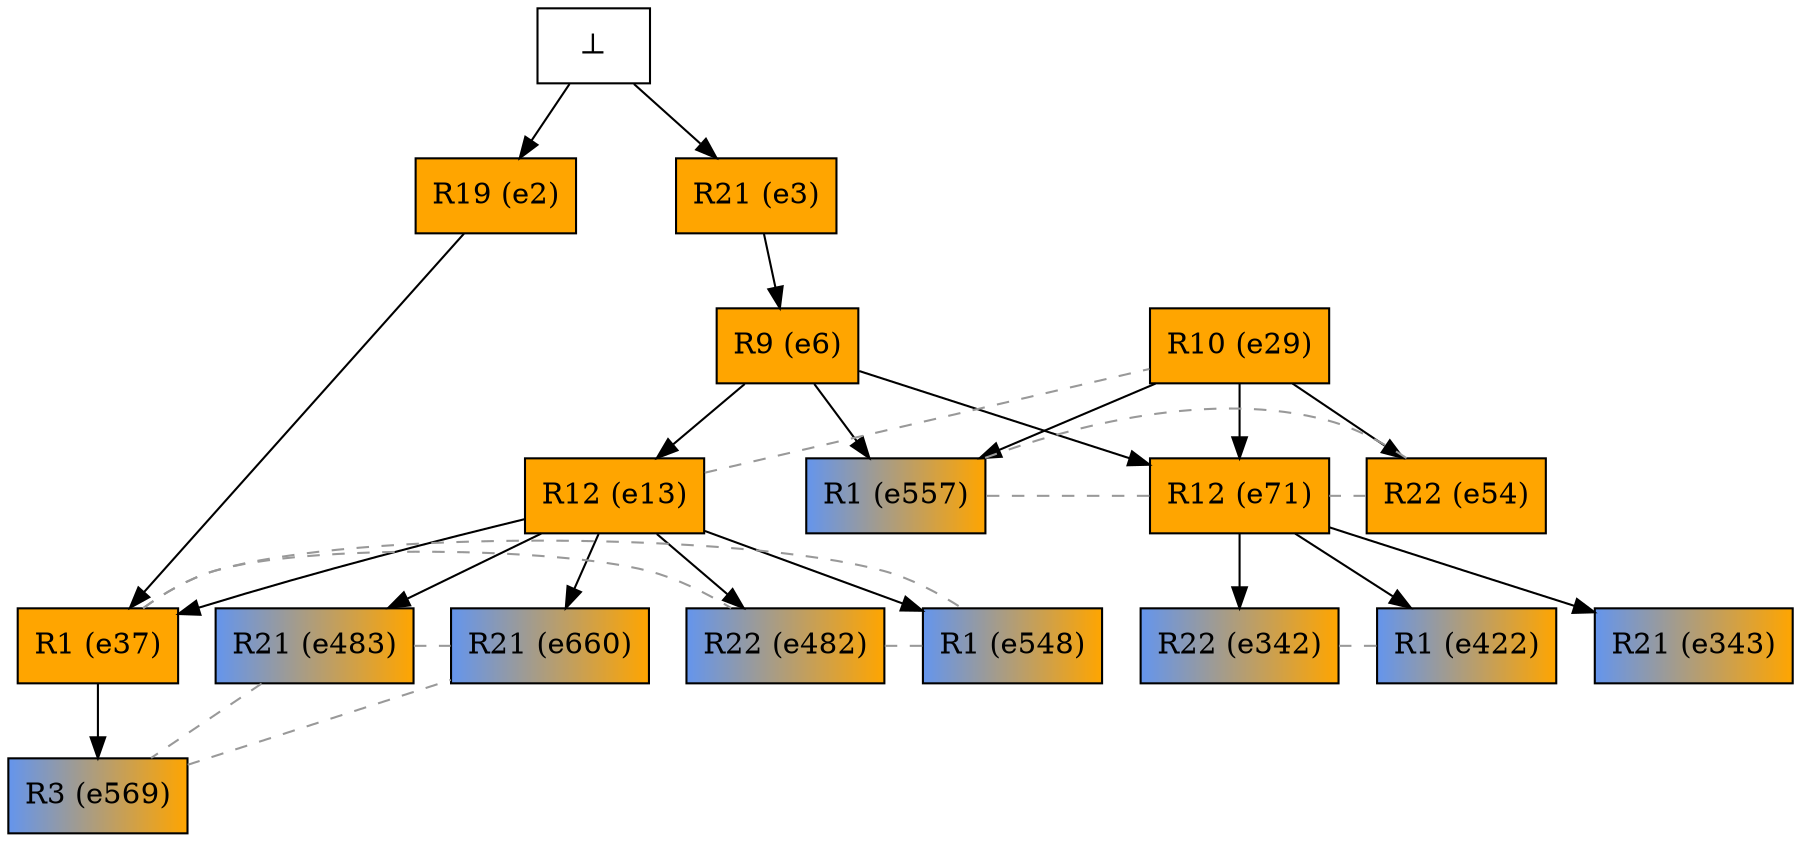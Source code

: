 digraph test {
  e3 -> e6;
  e6 -> e13;
  e2 -> e37;
  e13 -> e37;
  e29 -> e54;
  e6 -> e71;
  e29 -> e71;
  e71 -> e342;
  e71 -> e343;
  e71 -> e422;
  e13 -> e482;
  e13 -> e483;
  e13 -> e548;
  e6 -> e557;
  e29 -> e557;
  e37 -> e569;
  e13 -> e660;
  e0 -> e2;
  e0 -> e3;

//conflicts
  e13 -> e29 [arrowhead=none color=gray60 style=dashed constraint=false];
  e37 -> e482 [arrowhead=none color=gray60 style=dashed constraint=false];
  e37 -> e548 [arrowhead=none color=gray60 style=dashed constraint=false];
  e54 -> e71 [arrowhead=none color=gray60 style=dashed constraint=false];
  e54 -> e557 [arrowhead=none color=gray60 style=dashed constraint=false];
  e71 -> e557 [arrowhead=none color=gray60 style=dashed constraint=false];
  e342 -> e422 [arrowhead=none color=gray60 style=dashed constraint=false];
  e482 -> e548 [arrowhead=none color=gray60 style=dashed constraint=false];
  e483 -> e569 [arrowhead=none color=gray60 style=dashed constraint=false];
  e483 -> e660 [arrowhead=none color=gray60 style=dashed constraint=false];
  e569 -> e660 [arrowhead=none color=gray60 style=dashed constraint=false];

  e2 [color="black" fillcolor="orange:orange" label="R19 (e2)" shape=box style=filled];
  e3 [color="black" fillcolor="orange:orange" label="R21 (e3)" shape=box style=filled];
  e6 [color="black" fillcolor="orange:orange" label="R9 (e6)" shape=box style=filled];
  e13 [color="black" fillcolor="orange:orange" label="R12 (e13)" shape=box style=filled];
  e29 [color="black" fillcolor="orange:orange" label="R10 (e29)" shape=box style=filled];
  e37 [color="black" fillcolor="orange:orange" label="R1 (e37)" shape=box style=filled];
  e54 [color="black" fillcolor="orange:orange" label="R22 (e54)" shape=box style=filled];
  e71 [color="black" fillcolor="orange:orange" label="R12 (e71)" shape=box style=filled];
  e342 [color="black" fillcolor="cornflowerblue:orange" label="R22 (e342)" shape=box style=filled];
  e343 [color="black" fillcolor="cornflowerblue:orange" label="R21 (e343)" shape=box style=filled];
  e422 [color="black" fillcolor="cornflowerblue:orange" label="R1 (e422)" shape=box style=filled];
  e482 [color="black" fillcolor="cornflowerblue:orange" label="R22 (e482)" shape=box style=filled];
  e483 [color="black" fillcolor="cornflowerblue:orange" label="R21 (e483)" shape=box style=filled];
  e548 [color="black" fillcolor="cornflowerblue:orange" label="R1 (e548)" shape=box style=filled];
  e557 [color="black" fillcolor="cornflowerblue:orange" label="R1 (e557)" shape=box style=filled];
  e569 [color="black" fillcolor="cornflowerblue:orange" label="R3 (e569)" shape=box style=filled];
  e660 [color="black" fillcolor="cornflowerblue:orange" label="R21 (e660)" shape=box style=filled];
  e0 [fillcolor="white" label="⊥" shape=box style=filled];
}
